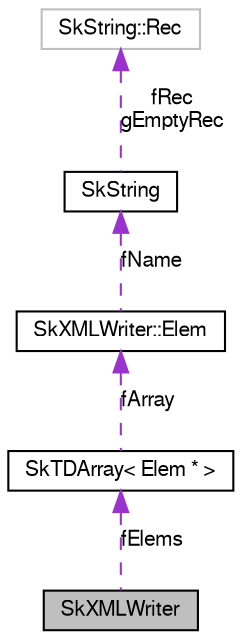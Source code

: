 digraph G
{
  edge [fontname="FreeSans",fontsize="10",labelfontname="FreeSans",labelfontsize="10"];
  node [fontname="FreeSans",fontsize="10",shape=record];
  Node1 [label="SkXMLWriter",height=0.2,width=0.4,color="black", fillcolor="grey75", style="filled" fontcolor="black"];
  Node2 -> Node1 [dir=back,color="darkorchid3",fontsize="10",style="dashed",label="fElems",fontname="FreeSans"];
  Node2 [label="SkTDArray\< Elem * \>",height=0.2,width=0.4,color="black", fillcolor="white", style="filled",URL="$class_sk_t_d_array.html"];
  Node3 -> Node2 [dir=back,color="darkorchid3",fontsize="10",style="dashed",label="fArray",fontname="FreeSans"];
  Node3 [label="SkXMLWriter::Elem",height=0.2,width=0.4,color="black", fillcolor="white", style="filled",URL="$struct_sk_x_m_l_writer_1_1_elem.html"];
  Node4 -> Node3 [dir=back,color="darkorchid3",fontsize="10",style="dashed",label="fName",fontname="FreeSans"];
  Node4 [label="SkString",height=0.2,width=0.4,color="black", fillcolor="white", style="filled",URL="$class_sk_string.html"];
  Node5 -> Node4 [dir=back,color="darkorchid3",fontsize="10",style="dashed",label="fRec\ngEmptyRec",fontname="FreeSans"];
  Node5 [label="SkString::Rec",height=0.2,width=0.4,color="grey75", fillcolor="white", style="filled"];
}
